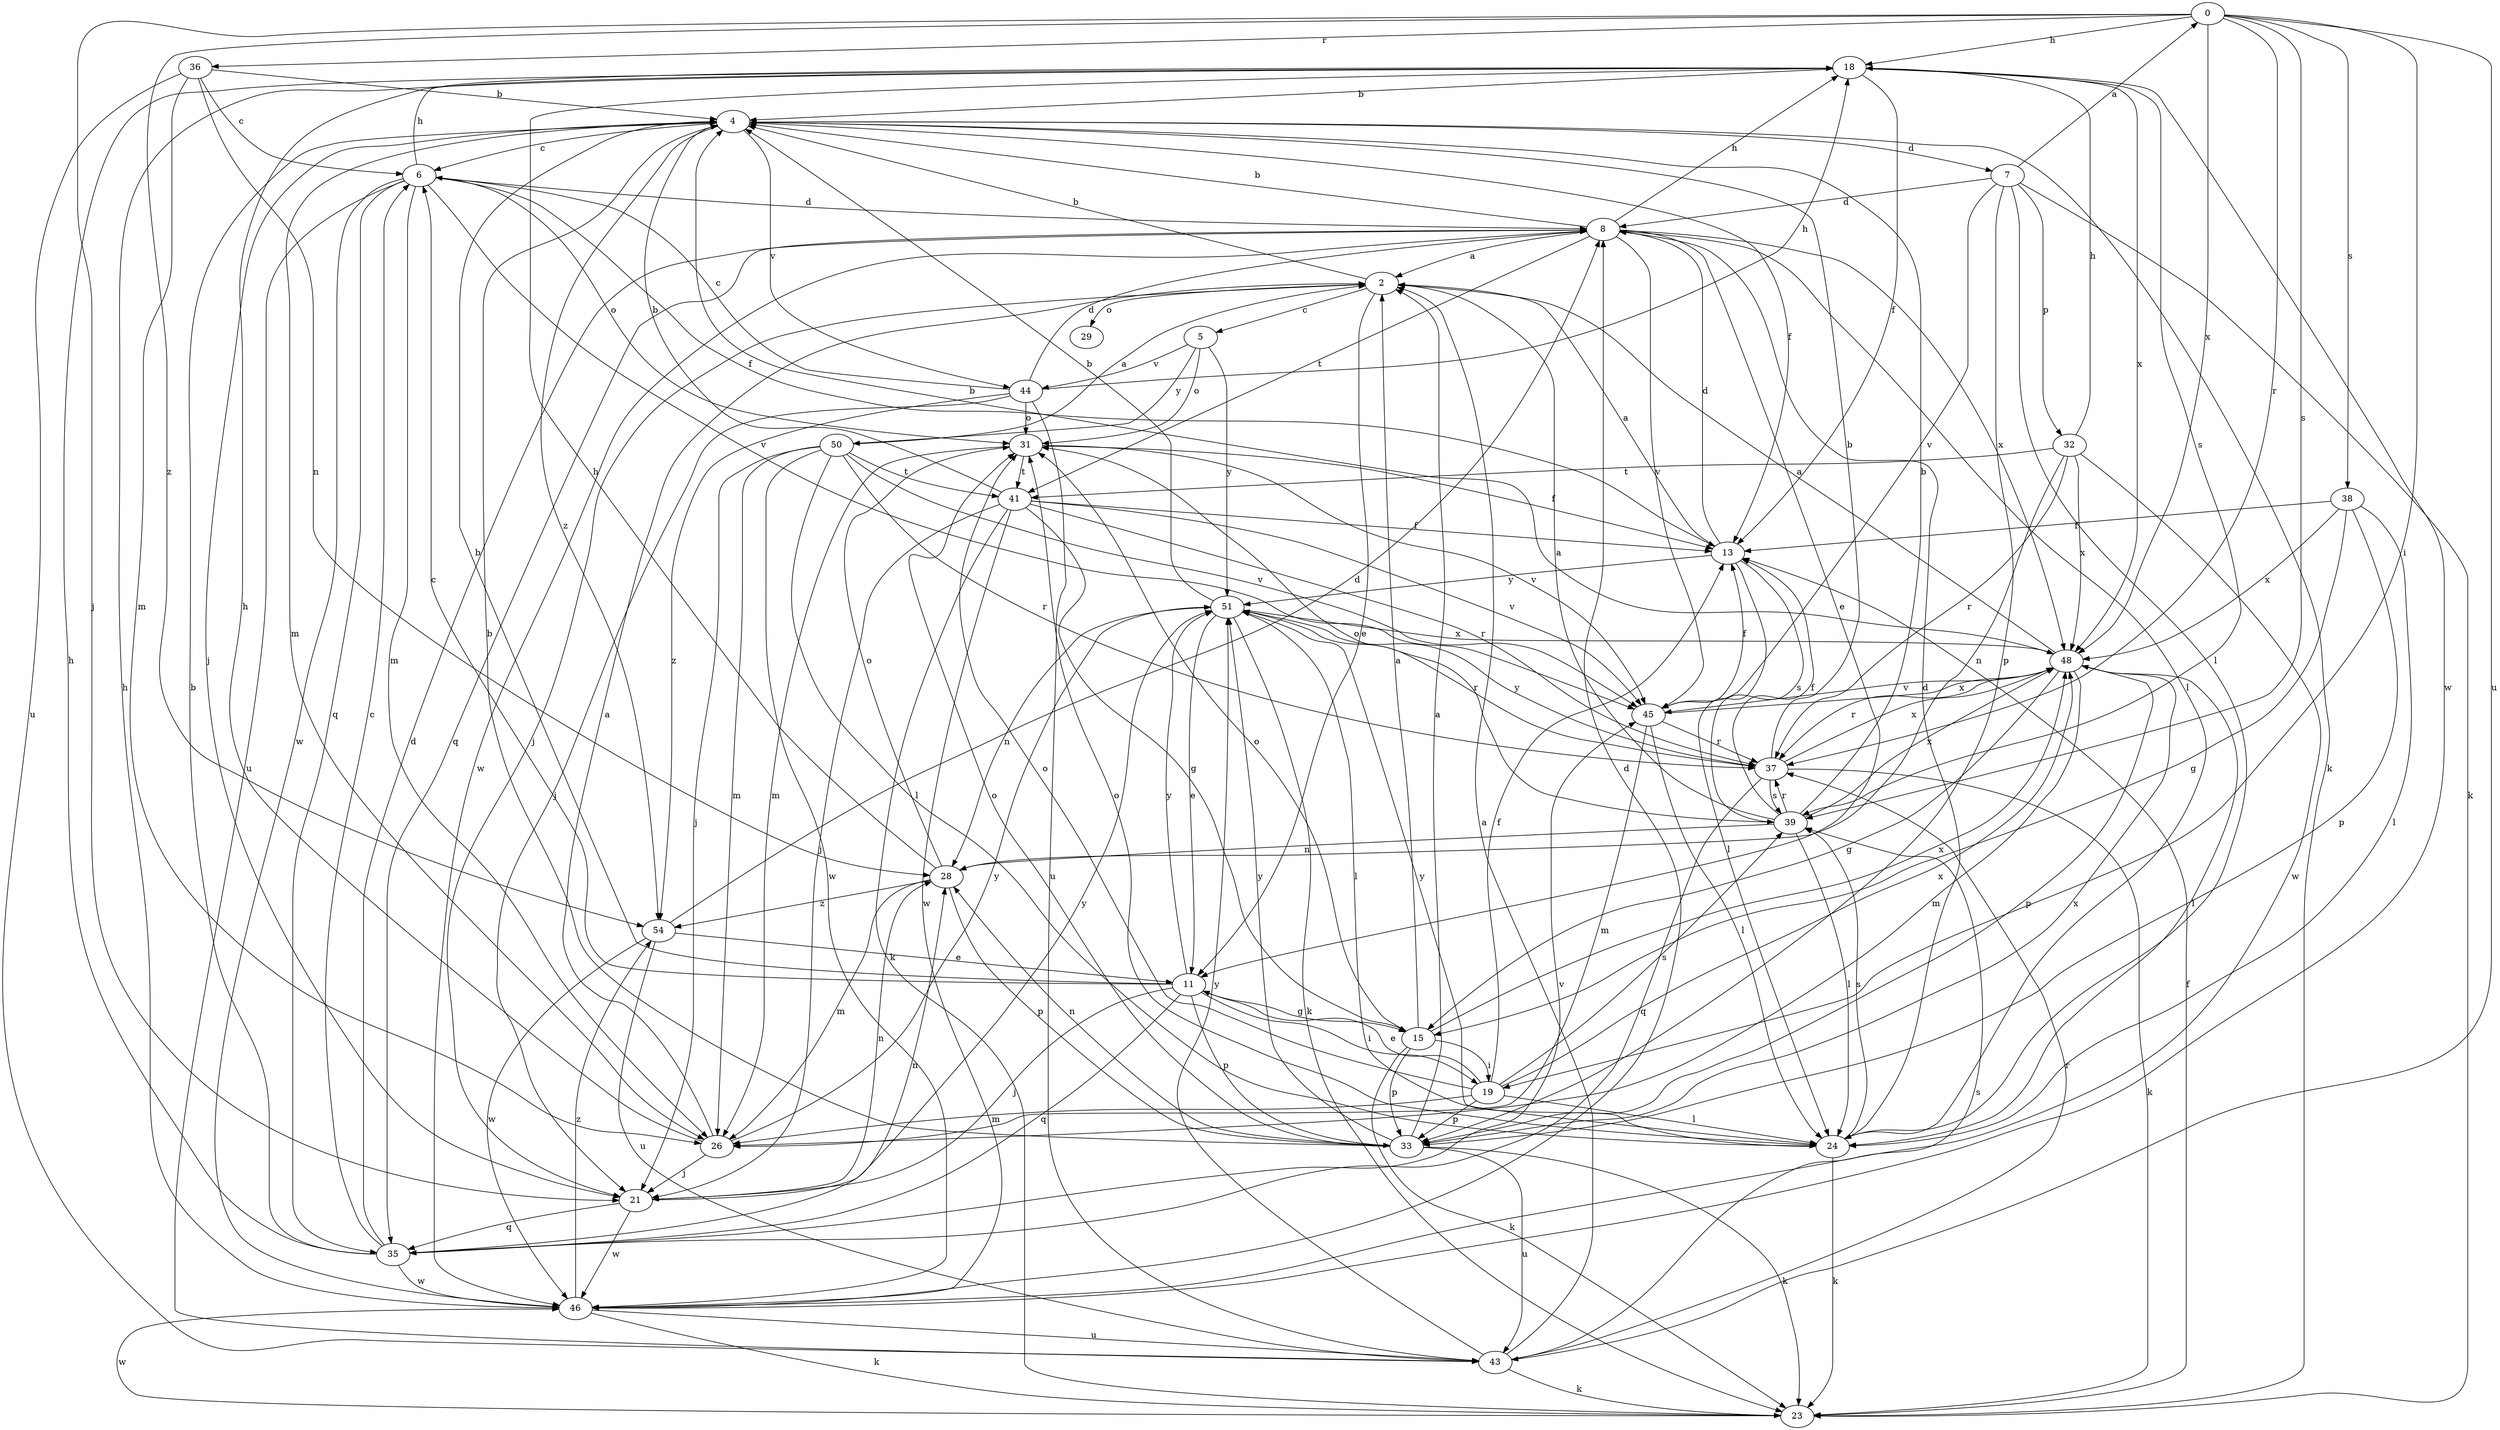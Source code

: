 strict digraph  {
0;
2;
4;
5;
6;
7;
8;
11;
13;
15;
18;
19;
21;
23;
24;
26;
28;
29;
31;
32;
33;
35;
36;
37;
38;
39;
41;
43;
44;
45;
46;
48;
50;
51;
54;
0 -> 18  [label=h];
0 -> 19  [label=i];
0 -> 21  [label=j];
0 -> 36  [label=r];
0 -> 37  [label=r];
0 -> 38  [label=s];
0 -> 39  [label=s];
0 -> 43  [label=u];
0 -> 48  [label=x];
0 -> 54  [label=z];
2 -> 4  [label=b];
2 -> 5  [label=c];
2 -> 11  [label=e];
2 -> 21  [label=j];
2 -> 29  [label=o];
4 -> 6  [label=c];
4 -> 7  [label=d];
4 -> 13  [label=f];
4 -> 21  [label=j];
4 -> 23  [label=k];
4 -> 26  [label=m];
4 -> 44  [label=v];
4 -> 54  [label=z];
5 -> 31  [label=o];
5 -> 44  [label=v];
5 -> 50  [label=y];
5 -> 51  [label=y];
6 -> 8  [label=d];
6 -> 13  [label=f];
6 -> 18  [label=h];
6 -> 26  [label=m];
6 -> 31  [label=o];
6 -> 35  [label=q];
6 -> 43  [label=u];
6 -> 45  [label=v];
6 -> 46  [label=w];
7 -> 0  [label=a];
7 -> 8  [label=d];
7 -> 23  [label=k];
7 -> 24  [label=l];
7 -> 32  [label=p];
7 -> 33  [label=p];
7 -> 45  [label=v];
8 -> 2  [label=a];
8 -> 4  [label=b];
8 -> 11  [label=e];
8 -> 18  [label=h];
8 -> 24  [label=l];
8 -> 35  [label=q];
8 -> 41  [label=t];
8 -> 45  [label=v];
8 -> 46  [label=w];
8 -> 48  [label=x];
11 -> 4  [label=b];
11 -> 6  [label=c];
11 -> 15  [label=g];
11 -> 19  [label=i];
11 -> 21  [label=j];
11 -> 33  [label=p];
11 -> 35  [label=q];
11 -> 51  [label=y];
13 -> 2  [label=a];
13 -> 8  [label=d];
13 -> 24  [label=l];
13 -> 39  [label=s];
13 -> 51  [label=y];
15 -> 2  [label=a];
15 -> 19  [label=i];
15 -> 23  [label=k];
15 -> 31  [label=o];
15 -> 33  [label=p];
15 -> 48  [label=x];
18 -> 4  [label=b];
18 -> 13  [label=f];
18 -> 39  [label=s];
18 -> 46  [label=w];
18 -> 48  [label=x];
19 -> 11  [label=e];
19 -> 13  [label=f];
19 -> 24  [label=l];
19 -> 26  [label=m];
19 -> 31  [label=o];
19 -> 33  [label=p];
19 -> 39  [label=s];
19 -> 48  [label=x];
21 -> 28  [label=n];
21 -> 35  [label=q];
21 -> 46  [label=w];
21 -> 51  [label=y];
23 -> 13  [label=f];
23 -> 46  [label=w];
24 -> 8  [label=d];
24 -> 23  [label=k];
24 -> 31  [label=o];
24 -> 39  [label=s];
24 -> 51  [label=y];
26 -> 2  [label=a];
26 -> 18  [label=h];
26 -> 21  [label=j];
26 -> 51  [label=y];
28 -> 18  [label=h];
28 -> 26  [label=m];
28 -> 31  [label=o];
28 -> 33  [label=p];
28 -> 54  [label=z];
31 -> 13  [label=f];
31 -> 26  [label=m];
31 -> 41  [label=t];
31 -> 45  [label=v];
32 -> 18  [label=h];
32 -> 28  [label=n];
32 -> 37  [label=r];
32 -> 41  [label=t];
32 -> 46  [label=w];
32 -> 48  [label=x];
33 -> 2  [label=a];
33 -> 4  [label=b];
33 -> 23  [label=k];
33 -> 28  [label=n];
33 -> 31  [label=o];
33 -> 43  [label=u];
33 -> 48  [label=x];
33 -> 51  [label=y];
35 -> 4  [label=b];
35 -> 6  [label=c];
35 -> 8  [label=d];
35 -> 18  [label=h];
35 -> 28  [label=n];
35 -> 45  [label=v];
35 -> 46  [label=w];
36 -> 4  [label=b];
36 -> 6  [label=c];
36 -> 26  [label=m];
36 -> 28  [label=n];
36 -> 43  [label=u];
37 -> 4  [label=b];
37 -> 23  [label=k];
37 -> 35  [label=q];
37 -> 39  [label=s];
37 -> 48  [label=x];
37 -> 51  [label=y];
38 -> 13  [label=f];
38 -> 15  [label=g];
38 -> 24  [label=l];
38 -> 33  [label=p];
38 -> 48  [label=x];
39 -> 2  [label=a];
39 -> 4  [label=b];
39 -> 13  [label=f];
39 -> 24  [label=l];
39 -> 28  [label=n];
39 -> 31  [label=o];
39 -> 37  [label=r];
39 -> 48  [label=x];
41 -> 4  [label=b];
41 -> 13  [label=f];
41 -> 15  [label=g];
41 -> 21  [label=j];
41 -> 23  [label=k];
41 -> 37  [label=r];
41 -> 45  [label=v];
41 -> 46  [label=w];
43 -> 2  [label=a];
43 -> 23  [label=k];
43 -> 37  [label=r];
43 -> 39  [label=s];
43 -> 51  [label=y];
44 -> 6  [label=c];
44 -> 8  [label=d];
44 -> 18  [label=h];
44 -> 21  [label=j];
44 -> 31  [label=o];
44 -> 43  [label=u];
44 -> 54  [label=z];
45 -> 13  [label=f];
45 -> 24  [label=l];
45 -> 26  [label=m];
45 -> 37  [label=r];
45 -> 48  [label=x];
46 -> 8  [label=d];
46 -> 18  [label=h];
46 -> 23  [label=k];
46 -> 43  [label=u];
46 -> 54  [label=z];
48 -> 2  [label=a];
48 -> 4  [label=b];
48 -> 15  [label=g];
48 -> 24  [label=l];
48 -> 26  [label=m];
48 -> 33  [label=p];
48 -> 37  [label=r];
48 -> 45  [label=v];
50 -> 2  [label=a];
50 -> 21  [label=j];
50 -> 24  [label=l];
50 -> 26  [label=m];
50 -> 37  [label=r];
50 -> 41  [label=t];
50 -> 45  [label=v];
50 -> 46  [label=w];
51 -> 4  [label=b];
51 -> 11  [label=e];
51 -> 23  [label=k];
51 -> 24  [label=l];
51 -> 28  [label=n];
51 -> 37  [label=r];
51 -> 48  [label=x];
54 -> 8  [label=d];
54 -> 11  [label=e];
54 -> 43  [label=u];
54 -> 46  [label=w];
}
